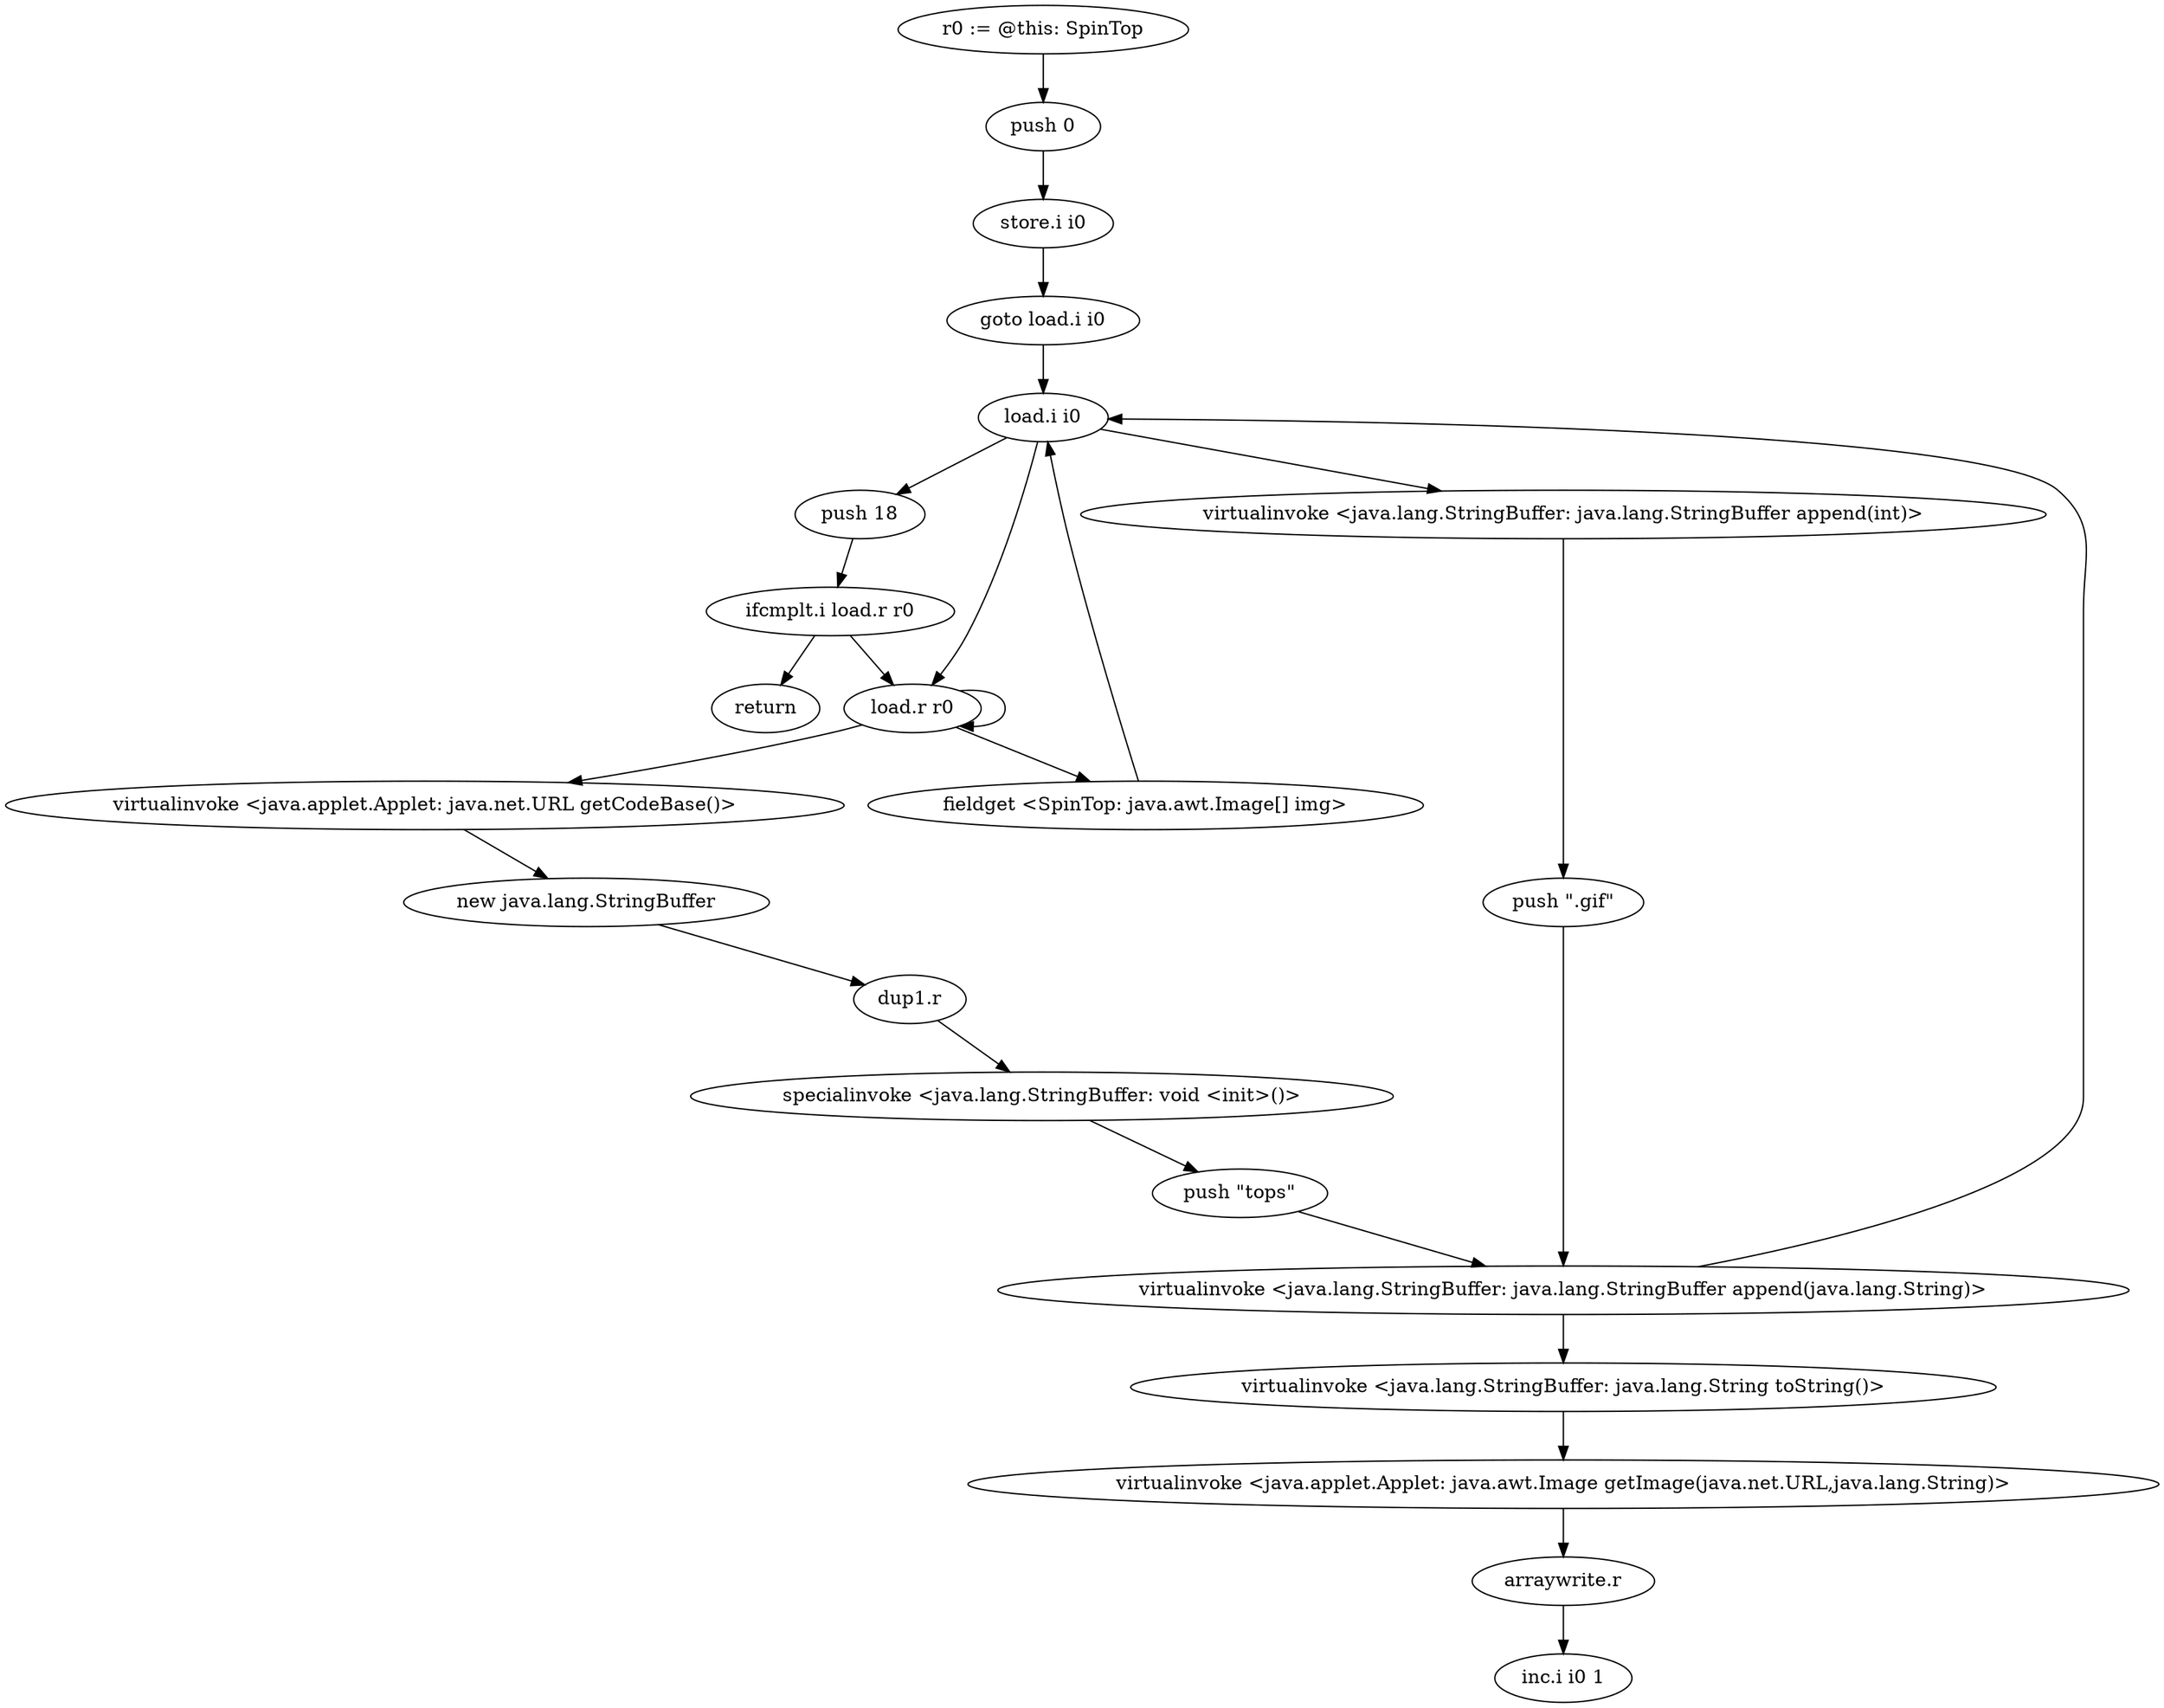 digraph "" {
    "r0 := @this: SpinTop"
    "push 0"
    "r0 := @this: SpinTop"->"push 0";
    "store.i i0"
    "push 0"->"store.i i0";
    "goto load.i i0"
    "store.i i0"->"goto load.i i0";
    "load.i i0"
    "goto load.i i0"->"load.i i0";
    "push 18"
    "load.i i0"->"push 18";
    "ifcmplt.i load.r r0"
    "push 18"->"ifcmplt.i load.r r0";
    "return"
    "ifcmplt.i load.r r0"->"return";
    "load.r r0"
    "ifcmplt.i load.r r0"->"load.r r0";
    "fieldget <SpinTop: java.awt.Image[] img>"
    "load.r r0"->"fieldget <SpinTop: java.awt.Image[] img>";
    "fieldget <SpinTop: java.awt.Image[] img>"->"load.i i0";
    "load.i i0"->"load.r r0";
    "load.r r0"->"load.r r0";
    "virtualinvoke <java.applet.Applet: java.net.URL getCodeBase()>"
    "load.r r0"->"virtualinvoke <java.applet.Applet: java.net.URL getCodeBase()>";
    "new java.lang.StringBuffer"
    "virtualinvoke <java.applet.Applet: java.net.URL getCodeBase()>"->"new java.lang.StringBuffer";
    "dup1.r"
    "new java.lang.StringBuffer"->"dup1.r";
    "specialinvoke <java.lang.StringBuffer: void <init>()>"
    "dup1.r"->"specialinvoke <java.lang.StringBuffer: void <init>()>";
    "push \"tops\""
    "specialinvoke <java.lang.StringBuffer: void <init>()>"->"push \"tops\"";
    "virtualinvoke <java.lang.StringBuffer: java.lang.StringBuffer append(java.lang.String)>"
    "push \"tops\""->"virtualinvoke <java.lang.StringBuffer: java.lang.StringBuffer append(java.lang.String)>";
    "virtualinvoke <java.lang.StringBuffer: java.lang.StringBuffer append(java.lang.String)>"->"load.i i0";
    "virtualinvoke <java.lang.StringBuffer: java.lang.StringBuffer append(int)>"
    "load.i i0"->"virtualinvoke <java.lang.StringBuffer: java.lang.StringBuffer append(int)>";
    "push \".gif\""
    "virtualinvoke <java.lang.StringBuffer: java.lang.StringBuffer append(int)>"->"push \".gif\"";
    "push \".gif\""->"virtualinvoke <java.lang.StringBuffer: java.lang.StringBuffer append(java.lang.String)>";
    "virtualinvoke <java.lang.StringBuffer: java.lang.String toString()>"
    "virtualinvoke <java.lang.StringBuffer: java.lang.StringBuffer append(java.lang.String)>"->"virtualinvoke <java.lang.StringBuffer: java.lang.String toString()>";
    "virtualinvoke <java.applet.Applet: java.awt.Image getImage(java.net.URL,java.lang.String)>"
    "virtualinvoke <java.lang.StringBuffer: java.lang.String toString()>"->"virtualinvoke <java.applet.Applet: java.awt.Image getImage(java.net.URL,java.lang.String)>";
    "arraywrite.r"
    "virtualinvoke <java.applet.Applet: java.awt.Image getImage(java.net.URL,java.lang.String)>"->"arraywrite.r";
    "inc.i i0 1"
    "arraywrite.r"->"inc.i i0 1";
}
